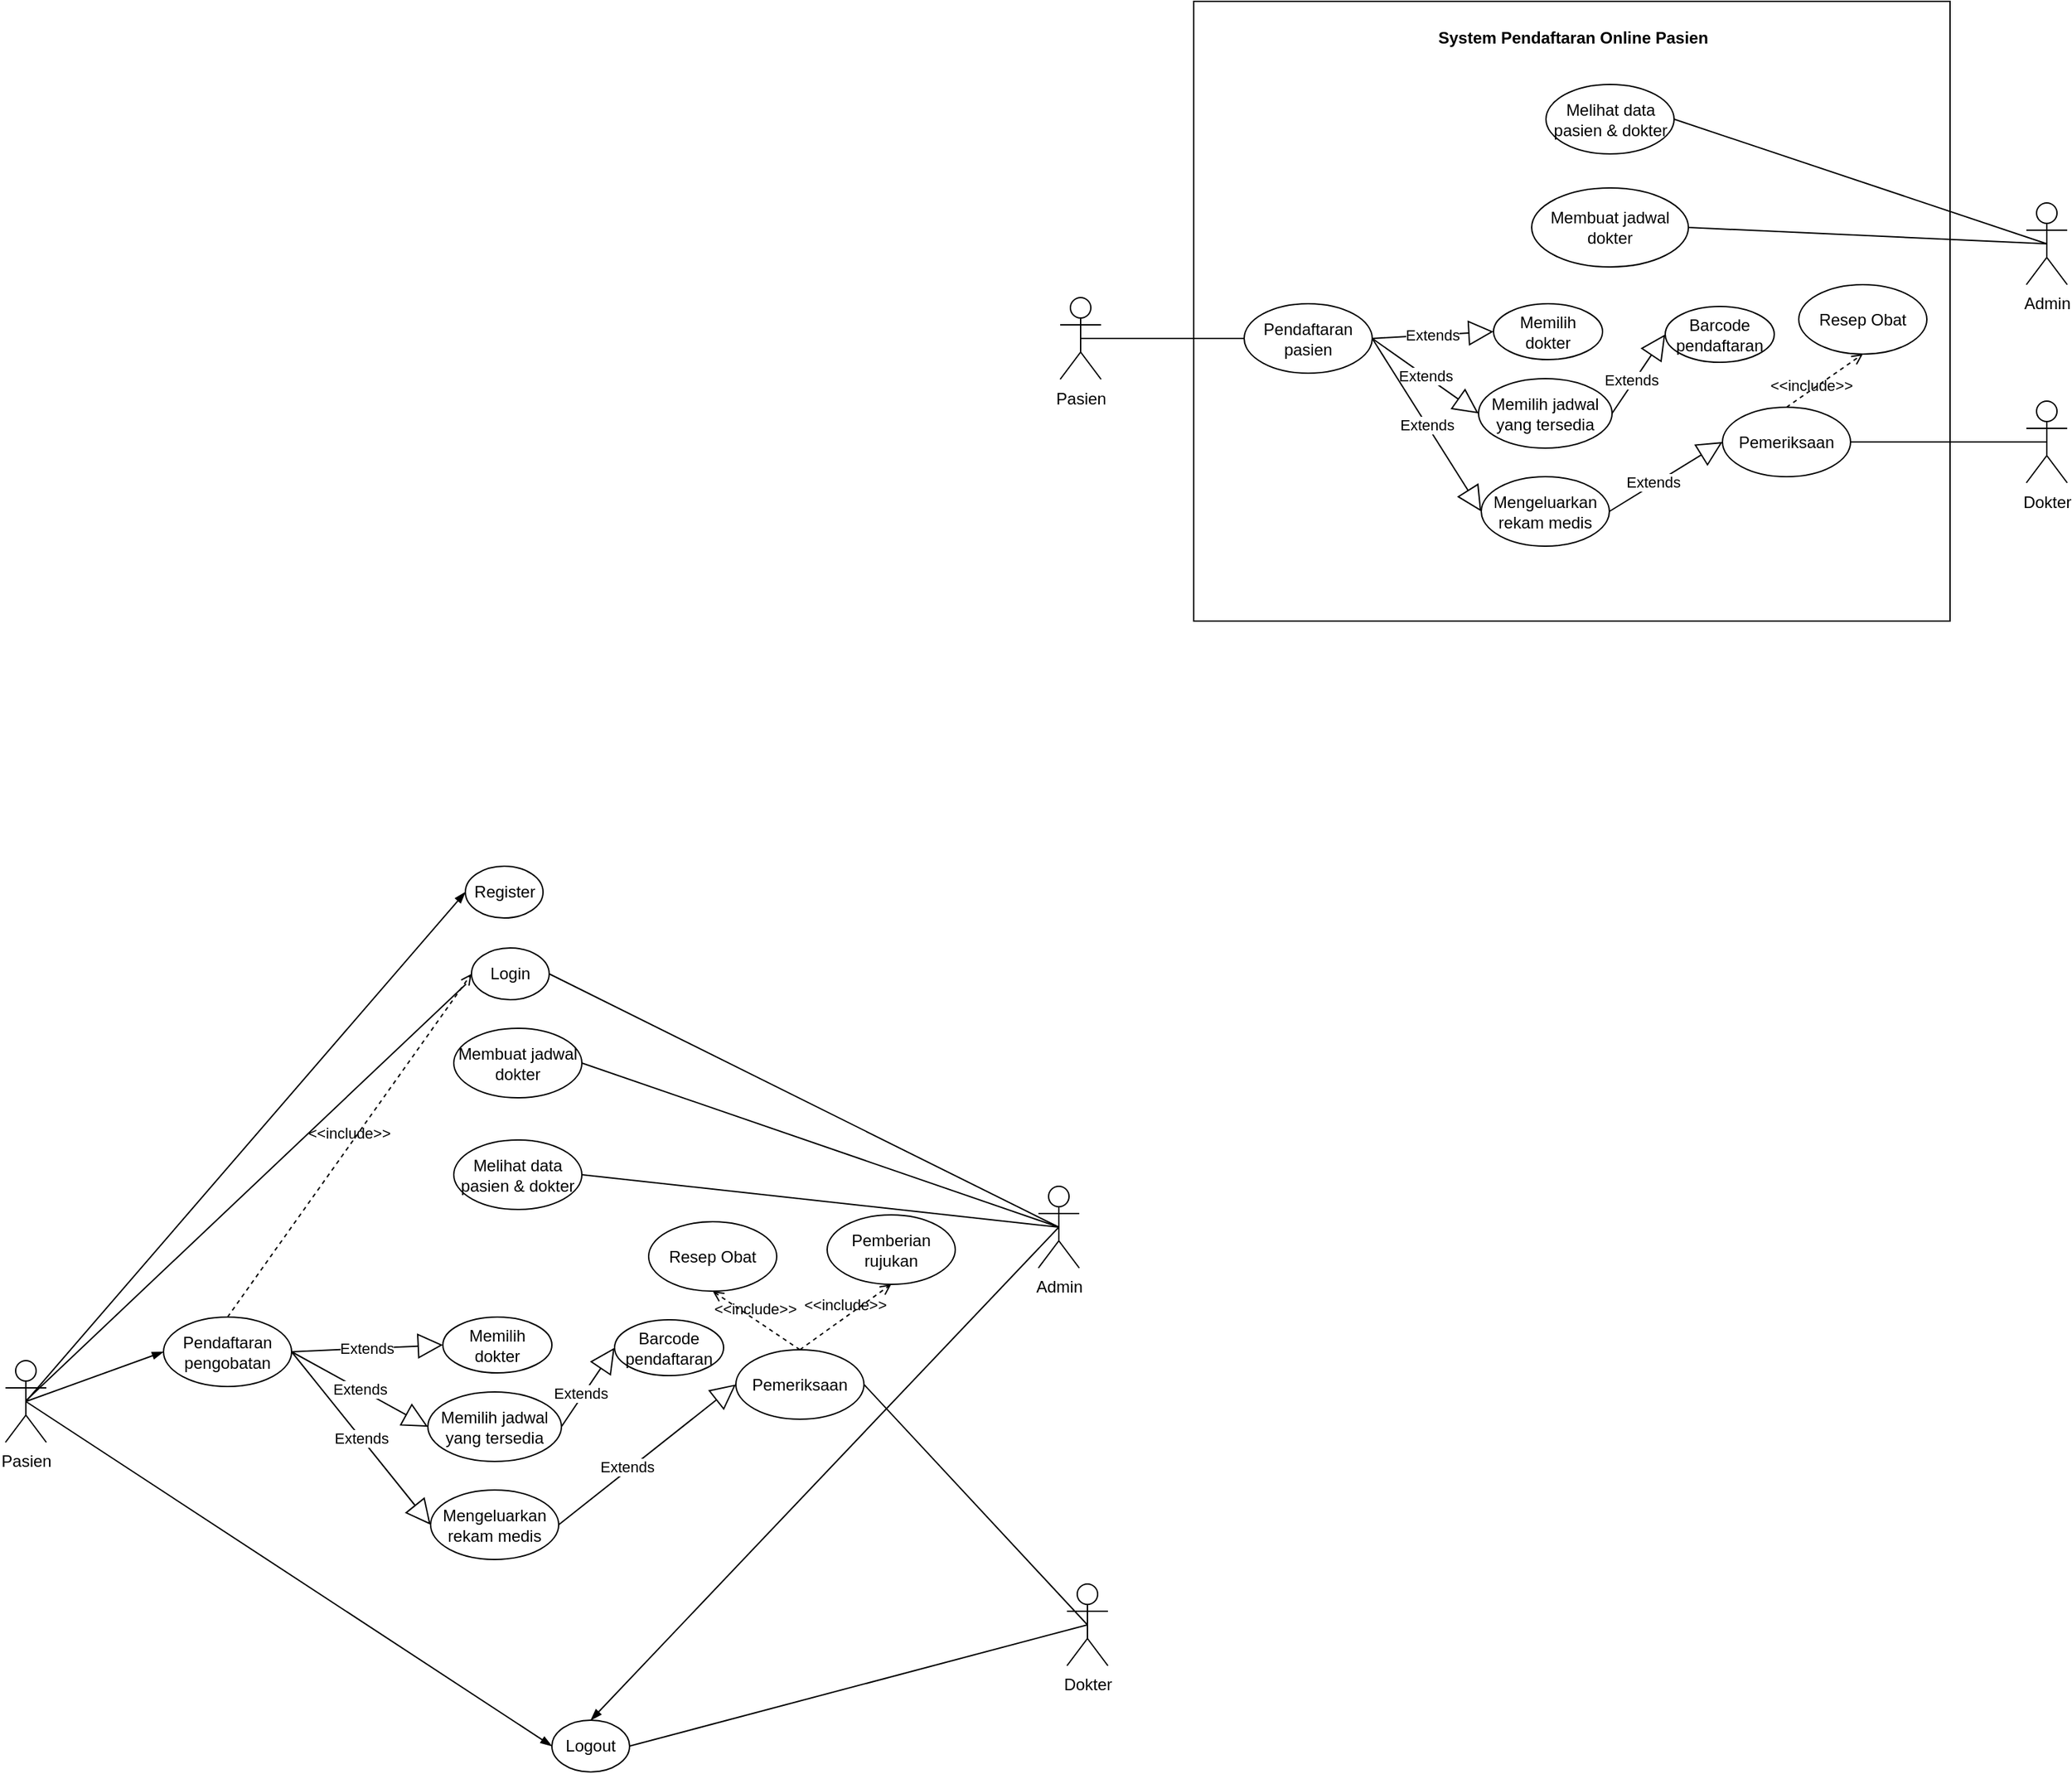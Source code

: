<mxfile version="15.2.7" type="device" pages="5"><diagram id="BCFXHzuo585wTAqS-dzF" name="Use Case"><mxGraphModel dx="1636" dy="1499" grid="0" gridSize="10" guides="1" tooltips="1" connect="1" arrows="1" fold="1" page="0" pageScale="1" pageWidth="1169" pageHeight="827" math="0" shadow="0"><root><mxCell id="0"/><mxCell id="1" parent="0"/><mxCell id="ntBbnM1Cxu_jHl-23N9D-56" value="" style="rounded=0;whiteSpace=wrap;html=1;" parent="1" vertex="1"><mxGeometry x="697" y="-649" width="555" height="455" as="geometry"/></mxCell><mxCell id="ntBbnM1Cxu_jHl-23N9D-2" value="Pendaftaran pengobatan" style="ellipse;whiteSpace=wrap;html=1;" parent="1" vertex="1"><mxGeometry x="-59" y="317" width="94" height="51" as="geometry"/></mxCell><mxCell id="ntBbnM1Cxu_jHl-23N9D-15" style="rounded=0;orthogonalLoop=1;jettySize=auto;html=1;exitX=0.5;exitY=0.5;exitDx=0;exitDy=0;exitPerimeter=0;entryX=0;entryY=0.5;entryDx=0;entryDy=0;endArrow=blockThin;endFill=1;" parent="1" source="ntBbnM1Cxu_jHl-23N9D-3" target="ntBbnM1Cxu_jHl-23N9D-10" edge="1"><mxGeometry relative="1" as="geometry"/></mxCell><mxCell id="ntBbnM1Cxu_jHl-23N9D-16" style="edgeStyle=none;rounded=0;orthogonalLoop=1;jettySize=auto;html=1;exitX=0.5;exitY=0.5;exitDx=0;exitDy=0;exitPerimeter=0;entryX=0;entryY=0.5;entryDx=0;entryDy=0;endArrow=blockThin;endFill=1;" parent="1" source="ntBbnM1Cxu_jHl-23N9D-3" target="ntBbnM1Cxu_jHl-23N9D-2" edge="1"><mxGeometry relative="1" as="geometry"/></mxCell><mxCell id="ntBbnM1Cxu_jHl-23N9D-23" style="edgeStyle=none;rounded=0;orthogonalLoop=1;jettySize=auto;html=1;exitX=0.5;exitY=0.5;exitDx=0;exitDy=0;exitPerimeter=0;entryX=0;entryY=0.5;entryDx=0;entryDy=0;endArrow=blockThin;endFill=1;" parent="1" source="ntBbnM1Cxu_jHl-23N9D-3" target="ntBbnM1Cxu_jHl-23N9D-22" edge="1"><mxGeometry relative="1" as="geometry"/></mxCell><mxCell id="ntBbnM1Cxu_jHl-23N9D-3" value="Pasien" style="shape=umlActor;verticalLabelPosition=bottom;verticalAlign=top;html=1;outlineConnect=0;" parent="1" vertex="1"><mxGeometry x="-175" y="349" width="30" height="60" as="geometry"/></mxCell><mxCell id="ntBbnM1Cxu_jHl-23N9D-32" style="edgeStyle=none;rounded=0;orthogonalLoop=1;jettySize=auto;html=1;exitX=0.5;exitY=0.5;exitDx=0;exitDy=0;exitPerimeter=0;entryX=1;entryY=0.5;entryDx=0;entryDy=0;endArrow=none;endFill=0;" parent="1" source="ntBbnM1Cxu_jHl-23N9D-4" target="ntBbnM1Cxu_jHl-23N9D-24" edge="1"><mxGeometry relative="1" as="geometry"/></mxCell><mxCell id="ntBbnM1Cxu_jHl-23N9D-33" style="edgeStyle=none;rounded=0;orthogonalLoop=1;jettySize=auto;html=1;exitX=0.5;exitY=0.5;exitDx=0;exitDy=0;exitPerimeter=0;entryX=1;entryY=0.5;entryDx=0;entryDy=0;endArrow=none;endFill=0;" parent="1" source="ntBbnM1Cxu_jHl-23N9D-4" target="ntBbnM1Cxu_jHl-23N9D-22" edge="1"><mxGeometry relative="1" as="geometry"/></mxCell><mxCell id="ntBbnM1Cxu_jHl-23N9D-4" value="Dokter" style="shape=umlActor;verticalLabelPosition=bottom;verticalAlign=top;html=1;outlineConnect=0;" parent="1" vertex="1"><mxGeometry x="604" y="513" width="30" height="60" as="geometry"/></mxCell><mxCell id="ntBbnM1Cxu_jHl-23N9D-34" style="edgeStyle=none;rounded=0;orthogonalLoop=1;jettySize=auto;html=1;exitX=0.5;exitY=0.5;exitDx=0;exitDy=0;exitPerimeter=0;entryX=0.5;entryY=0;entryDx=0;entryDy=0;endArrow=blockThin;endFill=1;" parent="1" source="ntBbnM1Cxu_jHl-23N9D-5" target="ntBbnM1Cxu_jHl-23N9D-22" edge="1"><mxGeometry relative="1" as="geometry"/></mxCell><mxCell id="ntBbnM1Cxu_jHl-23N9D-53" style="edgeStyle=none;rounded=0;orthogonalLoop=1;jettySize=auto;html=1;exitX=0.5;exitY=0.5;exitDx=0;exitDy=0;exitPerimeter=0;entryX=1;entryY=0.5;entryDx=0;entryDy=0;endArrow=none;endFill=0;" parent="1" source="ntBbnM1Cxu_jHl-23N9D-5" target="ntBbnM1Cxu_jHl-23N9D-26" edge="1"><mxGeometry relative="1" as="geometry"/></mxCell><mxCell id="ntBbnM1Cxu_jHl-23N9D-5" value="Admin" style="shape=umlActor;verticalLabelPosition=bottom;verticalAlign=top;html=1;outlineConnect=0;" parent="1" vertex="1"><mxGeometry x="583" y="221" width="30" height="60" as="geometry"/></mxCell><mxCell id="ntBbnM1Cxu_jHl-23N9D-10" value="Register" style="ellipse;whiteSpace=wrap;html=1;" parent="1" vertex="1"><mxGeometry x="162.5" y="-14" width="57" height="38" as="geometry"/></mxCell><mxCell id="ntBbnM1Cxu_jHl-23N9D-11" value="Mengeluarkan rekam medis" style="ellipse;whiteSpace=wrap;html=1;" parent="1" vertex="1"><mxGeometry x="137" y="444" width="94" height="51" as="geometry"/></mxCell><mxCell id="ntBbnM1Cxu_jHl-23N9D-12" value="Memilih jadwal yang tersedia" style="ellipse;whiteSpace=wrap;html=1;" parent="1" vertex="1"><mxGeometry x="135" y="372" width="98" height="51" as="geometry"/></mxCell><mxCell id="ntBbnM1Cxu_jHl-23N9D-13" value="Memilih dokter" style="ellipse;whiteSpace=wrap;html=1;" parent="1" vertex="1"><mxGeometry x="146" y="317" width="80" height="41" as="geometry"/></mxCell><mxCell id="ntBbnM1Cxu_jHl-23N9D-47" style="edgeStyle=none;rounded=0;orthogonalLoop=1;jettySize=auto;html=1;exitX=1;exitY=0.5;exitDx=0;exitDy=0;entryX=0.5;entryY=0.5;entryDx=0;entryDy=0;entryPerimeter=0;endArrow=none;endFill=0;" parent="1" source="ntBbnM1Cxu_jHl-23N9D-14" target="ntBbnM1Cxu_jHl-23N9D-5" edge="1"><mxGeometry relative="1" as="geometry"/></mxCell><mxCell id="ntBbnM1Cxu_jHl-23N9D-14" value="Login" style="ellipse;whiteSpace=wrap;html=1;" parent="1" vertex="1"><mxGeometry x="167" y="46" width="57" height="38" as="geometry"/></mxCell><mxCell id="ntBbnM1Cxu_jHl-23N9D-22" value="Logout" style="ellipse;whiteSpace=wrap;html=1;" parent="1" vertex="1"><mxGeometry x="226" y="613" width="57" height="38" as="geometry"/></mxCell><mxCell id="ntBbnM1Cxu_jHl-23N9D-24" value="Pemeriksaan" style="ellipse;whiteSpace=wrap;html=1;" parent="1" vertex="1"><mxGeometry x="361" y="341" width="94" height="51" as="geometry"/></mxCell><mxCell id="ntBbnM1Cxu_jHl-23N9D-26" value="Membuat jadwal dokter" style="ellipse;whiteSpace=wrap;html=1;" parent="1" vertex="1"><mxGeometry x="154" y="105" width="94" height="51" as="geometry"/></mxCell><mxCell id="ntBbnM1Cxu_jHl-23N9D-27" value="Pemberian rujukan" style="ellipse;whiteSpace=wrap;html=1;" parent="1" vertex="1"><mxGeometry x="428" y="242" width="94" height="51" as="geometry"/></mxCell><mxCell id="ntBbnM1Cxu_jHl-23N9D-28" value="Resep Obat" style="ellipse;whiteSpace=wrap;html=1;" parent="1" vertex="1"><mxGeometry x="297" y="247" width="94" height="51" as="geometry"/></mxCell><mxCell id="ntBbnM1Cxu_jHl-23N9D-35" value="Extends" style="endArrow=block;endSize=16;endFill=0;html=1;exitX=1;exitY=0.5;exitDx=0;exitDy=0;entryX=0;entryY=0.5;entryDx=0;entryDy=0;" parent="1" source="ntBbnM1Cxu_jHl-23N9D-2" target="ntBbnM1Cxu_jHl-23N9D-13" edge="1"><mxGeometry width="160" relative="1" as="geometry"><mxPoint x="96" y="452" as="sourcePoint"/><mxPoint x="256" y="452" as="targetPoint"/></mxGeometry></mxCell><mxCell id="ntBbnM1Cxu_jHl-23N9D-36" value="Extends" style="endArrow=block;endSize=16;endFill=0;html=1;exitX=1;exitY=0.5;exitDx=0;exitDy=0;entryX=0;entryY=0.5;entryDx=0;entryDy=0;" parent="1" source="ntBbnM1Cxu_jHl-23N9D-2" target="ntBbnM1Cxu_jHl-23N9D-12" edge="1"><mxGeometry width="160" relative="1" as="geometry"><mxPoint x="106" y="462" as="sourcePoint"/><mxPoint x="266" y="462" as="targetPoint"/></mxGeometry></mxCell><mxCell id="ntBbnM1Cxu_jHl-23N9D-37" value="Extends" style="endArrow=block;endSize=16;endFill=0;html=1;exitX=1;exitY=0.5;exitDx=0;exitDy=0;entryX=0;entryY=0.5;entryDx=0;entryDy=0;" parent="1" source="ntBbnM1Cxu_jHl-23N9D-2" target="ntBbnM1Cxu_jHl-23N9D-11" edge="1"><mxGeometry width="160" relative="1" as="geometry"><mxPoint x="98" y="328" as="sourcePoint"/><mxPoint x="258" y="328" as="targetPoint"/></mxGeometry></mxCell><mxCell id="ntBbnM1Cxu_jHl-23N9D-39" value="Extends" style="endArrow=block;endSize=16;endFill=0;html=1;exitX=1;exitY=0.5;exitDx=0;exitDy=0;entryX=0;entryY=0.5;entryDx=0;entryDy=0;" parent="1" source="ntBbnM1Cxu_jHl-23N9D-11" target="ntBbnM1Cxu_jHl-23N9D-24" edge="1"><mxGeometry x="-0.205" y="2" width="160" relative="1" as="geometry"><mxPoint x="144.0" y="465" as="sourcePoint"/><mxPoint x="220.0" y="520.5" as="targetPoint"/><mxPoint as="offset"/></mxGeometry></mxCell><mxCell id="ntBbnM1Cxu_jHl-23N9D-40" value="&amp;lt;&amp;lt;include&amp;gt;&amp;gt;" style="html=1;verticalAlign=bottom;labelBackgroundColor=none;endArrow=open;endFill=0;dashed=1;entryX=0;entryY=0.5;entryDx=0;entryDy=0;exitX=0.5;exitY=0;exitDx=0;exitDy=0;" parent="1" source="ntBbnM1Cxu_jHl-23N9D-2" target="ntBbnM1Cxu_jHl-23N9D-14" edge="1"><mxGeometry width="160" relative="1" as="geometry"><mxPoint x="25" y="274" as="sourcePoint"/><mxPoint x="21" y="612" as="targetPoint"/></mxGeometry></mxCell><mxCell id="ntBbnM1Cxu_jHl-23N9D-43" value="&amp;lt;&amp;lt;include&amp;gt;&amp;gt;" style="html=1;verticalAlign=bottom;labelBackgroundColor=none;endArrow=open;endFill=0;dashed=1;entryX=0.5;entryY=1;entryDx=0;entryDy=0;exitX=0.5;exitY=0;exitDx=0;exitDy=0;" parent="1" source="ntBbnM1Cxu_jHl-23N9D-24" target="ntBbnM1Cxu_jHl-23N9D-28" edge="1"><mxGeometry x="0.014" y="1" width="160" relative="1" as="geometry"><mxPoint x="-109" y="642" as="sourcePoint"/><mxPoint x="51" y="642" as="targetPoint"/><mxPoint as="offset"/></mxGeometry></mxCell><mxCell id="ntBbnM1Cxu_jHl-23N9D-44" value="&amp;lt;&amp;lt;include&amp;gt;&amp;gt;" style="html=1;verticalAlign=bottom;labelBackgroundColor=none;endArrow=open;endFill=0;dashed=1;entryX=0.5;entryY=1;entryDx=0;entryDy=0;exitX=0.5;exitY=0;exitDx=0;exitDy=0;" parent="1" source="ntBbnM1Cxu_jHl-23N9D-24" target="ntBbnM1Cxu_jHl-23N9D-27" edge="1"><mxGeometry width="160" relative="1" as="geometry"><mxPoint x="-99" y="652" as="sourcePoint"/><mxPoint x="61" y="652" as="targetPoint"/></mxGeometry></mxCell><mxCell id="ntBbnM1Cxu_jHl-23N9D-54" style="edgeStyle=none;rounded=0;orthogonalLoop=1;jettySize=auto;html=1;exitX=1;exitY=0.5;exitDx=0;exitDy=0;entryX=0.5;entryY=0.5;entryDx=0;entryDy=0;entryPerimeter=0;endArrow=none;endFill=0;" parent="1" source="ntBbnM1Cxu_jHl-23N9D-46" target="ntBbnM1Cxu_jHl-23N9D-5" edge="1"><mxGeometry relative="1" as="geometry"/></mxCell><mxCell id="ntBbnM1Cxu_jHl-23N9D-46" value="Melihat data pasien &amp;amp; dokter" style="ellipse;whiteSpace=wrap;html=1;" parent="1" vertex="1"><mxGeometry x="154" y="187" width="94" height="51" as="geometry"/></mxCell><mxCell id="ntBbnM1Cxu_jHl-23N9D-48" style="edgeStyle=none;rounded=0;orthogonalLoop=1;jettySize=auto;html=1;exitX=0.5;exitY=0.5;exitDx=0;exitDy=0;exitPerimeter=0;entryX=0;entryY=0.5;entryDx=0;entryDy=0;endArrow=none;endFill=0;" parent="1" edge="1"><mxGeometry relative="1" as="geometry"><mxPoint x="-159.5" y="378" as="sourcePoint"/><mxPoint x="163" y="72.5" as="targetPoint"/></mxGeometry></mxCell><mxCell id="ntBbnM1Cxu_jHl-23N9D-57" value="Barcode pendaftaran" style="ellipse;whiteSpace=wrap;html=1;" parent="1" vertex="1"><mxGeometry x="272" y="319" width="80" height="41" as="geometry"/></mxCell><mxCell id="ntBbnM1Cxu_jHl-23N9D-59" value="Extends" style="endArrow=block;endSize=16;endFill=0;html=1;exitX=1;exitY=0.5;exitDx=0;exitDy=0;entryX=0;entryY=0.5;entryDx=0;entryDy=0;" parent="1" source="ntBbnM1Cxu_jHl-23N9D-12" target="ntBbnM1Cxu_jHl-23N9D-57" edge="1"><mxGeometry x="-0.205" y="2" width="160" relative="1" as="geometry"><mxPoint x="241" y="479.5" as="sourcePoint"/><mxPoint x="371" y="376.5" as="targetPoint"/><mxPoint as="offset"/></mxGeometry></mxCell><mxCell id="MVVwnLh9IuzOODHMyIN5-35" value="Pendaftaran pasien" style="ellipse;whiteSpace=wrap;html=1;" vertex="1" parent="1"><mxGeometry x="734" y="-427" width="94" height="51" as="geometry"/></mxCell><mxCell id="MVVwnLh9IuzOODHMyIN5-37" style="edgeStyle=none;rounded=0;orthogonalLoop=1;jettySize=auto;html=1;exitX=0.5;exitY=0.5;exitDx=0;exitDy=0;exitPerimeter=0;entryX=0;entryY=0.5;entryDx=0;entryDy=0;endArrow=none;endFill=0;" edge="1" parent="1" source="MVVwnLh9IuzOODHMyIN5-39" target="MVVwnLh9IuzOODHMyIN5-35"><mxGeometry relative="1" as="geometry"/></mxCell><mxCell id="MVVwnLh9IuzOODHMyIN5-39" value="Pasien" style="shape=umlActor;verticalLabelPosition=bottom;verticalAlign=top;html=1;outlineConnect=0;" vertex="1" parent="1"><mxGeometry x="599" y="-431.5" width="30" height="60" as="geometry"/></mxCell><mxCell id="MVVwnLh9IuzOODHMyIN5-40" style="edgeStyle=none;rounded=0;orthogonalLoop=1;jettySize=auto;html=1;exitX=0.5;exitY=0.5;exitDx=0;exitDy=0;exitPerimeter=0;entryX=1;entryY=0.5;entryDx=0;entryDy=0;endArrow=none;endFill=0;" edge="1" parent="1" source="MVVwnLh9IuzOODHMyIN5-42" target="MVVwnLh9IuzOODHMyIN5-53"><mxGeometry relative="1" as="geometry"/></mxCell><mxCell id="MVVwnLh9IuzOODHMyIN5-42" value="Dokter" style="shape=umlActor;verticalLabelPosition=bottom;verticalAlign=top;html=1;outlineConnect=0;" vertex="1" parent="1"><mxGeometry x="1308" y="-355.5" width="30" height="60" as="geometry"/></mxCell><mxCell id="MVVwnLh9IuzOODHMyIN5-44" style="edgeStyle=none;rounded=0;orthogonalLoop=1;jettySize=auto;html=1;exitX=0.5;exitY=0.5;exitDx=0;exitDy=0;exitPerimeter=0;entryX=1;entryY=0.5;entryDx=0;entryDy=0;endArrow=none;endFill=0;" edge="1" parent="1" source="MVVwnLh9IuzOODHMyIN5-45" target="MVVwnLh9IuzOODHMyIN5-54"><mxGeometry relative="1" as="geometry"/></mxCell><mxCell id="MVVwnLh9IuzOODHMyIN5-45" value="Admin" style="shape=umlActor;verticalLabelPosition=bottom;verticalAlign=top;html=1;outlineConnect=0;" vertex="1" parent="1"><mxGeometry x="1308" y="-501" width="30" height="60" as="geometry"/></mxCell><mxCell id="MVVwnLh9IuzOODHMyIN5-47" value="Mengeluarkan rekam medis" style="ellipse;whiteSpace=wrap;html=1;" vertex="1" parent="1"><mxGeometry x="908" y="-300" width="94" height="51" as="geometry"/></mxCell><mxCell id="MVVwnLh9IuzOODHMyIN5-48" value="Memilih jadwal yang tersedia" style="ellipse;whiteSpace=wrap;html=1;" vertex="1" parent="1"><mxGeometry x="906" y="-372" width="98" height="51" as="geometry"/></mxCell><mxCell id="MVVwnLh9IuzOODHMyIN5-49" value="Memilih dokter" style="ellipse;whiteSpace=wrap;html=1;" vertex="1" parent="1"><mxGeometry x="917" y="-427" width="80" height="41" as="geometry"/></mxCell><mxCell id="MVVwnLh9IuzOODHMyIN5-53" value="Pemeriksaan" style="ellipse;whiteSpace=wrap;html=1;" vertex="1" parent="1"><mxGeometry x="1085" y="-351" width="94" height="51" as="geometry"/></mxCell><mxCell id="MVVwnLh9IuzOODHMyIN5-54" value="Membuat jadwal dokter" style="ellipse;whiteSpace=wrap;html=1;" vertex="1" parent="1"><mxGeometry x="945" y="-512" width="115" height="58" as="geometry"/></mxCell><mxCell id="MVVwnLh9IuzOODHMyIN5-56" value="Resep Obat" style="ellipse;whiteSpace=wrap;html=1;" vertex="1" parent="1"><mxGeometry x="1141" y="-441" width="94" height="51" as="geometry"/></mxCell><mxCell id="MVVwnLh9IuzOODHMyIN5-57" value="Extends" style="endArrow=block;endSize=16;endFill=0;html=1;exitX=1;exitY=0.5;exitDx=0;exitDy=0;entryX=0;entryY=0.5;entryDx=0;entryDy=0;" edge="1" parent="1" source="MVVwnLh9IuzOODHMyIN5-35" target="MVVwnLh9IuzOODHMyIN5-49"><mxGeometry width="160" relative="1" as="geometry"><mxPoint x="867" y="-292" as="sourcePoint"/><mxPoint x="1027" y="-292" as="targetPoint"/></mxGeometry></mxCell><mxCell id="MVVwnLh9IuzOODHMyIN5-58" value="Extends" style="endArrow=block;endSize=16;endFill=0;html=1;exitX=1;exitY=0.5;exitDx=0;exitDy=0;entryX=0;entryY=0.5;entryDx=0;entryDy=0;" edge="1" parent="1" source="MVVwnLh9IuzOODHMyIN5-35" target="MVVwnLh9IuzOODHMyIN5-48"><mxGeometry width="160" relative="1" as="geometry"><mxPoint x="877" y="-282" as="sourcePoint"/><mxPoint x="1037" y="-282" as="targetPoint"/></mxGeometry></mxCell><mxCell id="MVVwnLh9IuzOODHMyIN5-59" value="Extends" style="endArrow=block;endSize=16;endFill=0;html=1;exitX=1;exitY=0.5;exitDx=0;exitDy=0;entryX=0;entryY=0.5;entryDx=0;entryDy=0;" edge="1" parent="1" source="MVVwnLh9IuzOODHMyIN5-35" target="MVVwnLh9IuzOODHMyIN5-47"><mxGeometry width="160" relative="1" as="geometry"><mxPoint x="869" y="-416" as="sourcePoint"/><mxPoint x="1029" y="-416" as="targetPoint"/></mxGeometry></mxCell><mxCell id="MVVwnLh9IuzOODHMyIN5-60" value="Extends" style="endArrow=block;endSize=16;endFill=0;html=1;exitX=1;exitY=0.5;exitDx=0;exitDy=0;entryX=0;entryY=0.5;entryDx=0;entryDy=0;" edge="1" parent="1" source="MVVwnLh9IuzOODHMyIN5-47" target="MVVwnLh9IuzOODHMyIN5-53"><mxGeometry x="-0.205" y="2" width="160" relative="1" as="geometry"><mxPoint x="915.0" y="-279" as="sourcePoint"/><mxPoint x="991.0" y="-223.5" as="targetPoint"/><mxPoint as="offset"/></mxGeometry></mxCell><mxCell id="MVVwnLh9IuzOODHMyIN5-62" value="&amp;lt;&amp;lt;include&amp;gt;&amp;gt;" style="html=1;verticalAlign=bottom;labelBackgroundColor=none;endArrow=open;endFill=0;dashed=1;entryX=0.5;entryY=1;entryDx=0;entryDy=0;exitX=0.5;exitY=0;exitDx=0;exitDy=0;" edge="1" parent="1" source="MVVwnLh9IuzOODHMyIN5-53" target="MVVwnLh9IuzOODHMyIN5-56"><mxGeometry x="-0.439" y="-5" width="160" relative="1" as="geometry"><mxPoint x="662" y="-102" as="sourcePoint"/><mxPoint x="822" y="-102" as="targetPoint"/><mxPoint as="offset"/></mxGeometry></mxCell><mxCell id="MVVwnLh9IuzOODHMyIN5-64" style="edgeStyle=none;rounded=0;orthogonalLoop=1;jettySize=auto;html=1;exitX=1;exitY=0.5;exitDx=0;exitDy=0;entryX=0.5;entryY=0.5;entryDx=0;entryDy=0;entryPerimeter=0;endArrow=none;endFill=0;" edge="1" parent="1" source="MVVwnLh9IuzOODHMyIN5-65" target="MVVwnLh9IuzOODHMyIN5-45"><mxGeometry relative="1" as="geometry"/></mxCell><mxCell id="MVVwnLh9IuzOODHMyIN5-65" value="Melihat data pasien &amp;amp; dokter" style="ellipse;whiteSpace=wrap;html=1;" vertex="1" parent="1"><mxGeometry x="955.5" y="-588" width="94" height="51" as="geometry"/></mxCell><mxCell id="MVVwnLh9IuzOODHMyIN5-67" value="Barcode pendaftaran" style="ellipse;whiteSpace=wrap;html=1;" vertex="1" parent="1"><mxGeometry x="1043" y="-425" width="80" height="41" as="geometry"/></mxCell><mxCell id="MVVwnLh9IuzOODHMyIN5-68" value="Extends" style="endArrow=block;endSize=16;endFill=0;html=1;exitX=1;exitY=0.5;exitDx=0;exitDy=0;entryX=0;entryY=0.5;entryDx=0;entryDy=0;" edge="1" parent="1" source="MVVwnLh9IuzOODHMyIN5-48" target="MVVwnLh9IuzOODHMyIN5-67"><mxGeometry x="-0.205" y="2" width="160" relative="1" as="geometry"><mxPoint x="1012" y="-264.5" as="sourcePoint"/><mxPoint x="1142" y="-367.5" as="targetPoint"/><mxPoint as="offset"/></mxGeometry></mxCell><mxCell id="MVVwnLh9IuzOODHMyIN5-69" value="System Pendaftaran Online Pasien" style="text;html=1;align=center;verticalAlign=middle;resizable=0;points=[];autosize=1;strokeColor=none;fillColor=none;fontStyle=1" vertex="1" parent="1"><mxGeometry x="870.5" y="-631" width="208" height="18" as="geometry"/></mxCell></root></mxGraphModel></diagram><diagram id="tSGyireJYZ6LA_TZyLRV" name="Flowchart"><mxGraphModel dx="2530" dy="1378" grid="0" gridSize="10" guides="1" tooltips="1" connect="1" arrows="1" fold="1" page="0" pageScale="1" pageWidth="1169" pageHeight="827" math="0" shadow="0"><root><mxCell id="HSeu0ExWCO7Ob2uCUmPK-0"/><mxCell id="HSeu0ExWCO7Ob2uCUmPK-1" parent="HSeu0ExWCO7Ob2uCUmPK-0"/><mxCell id="HSeu0ExWCO7Ob2uCUmPK-24" value="" style="rounded=0;orthogonalLoop=1;jettySize=auto;html=1;endArrow=blockThin;endFill=1;exitX=0.5;exitY=1;exitDx=0;exitDy=0;entryX=0.5;entryY=0;entryDx=0;entryDy=0;" parent="HSeu0ExWCO7Ob2uCUmPK-1" source="HSeu0ExWCO7Ob2uCUmPK-34" target="HSeu0ExWCO7Ob2uCUmPK-3" edge="1"><mxGeometry relative="1" as="geometry"><mxPoint x="-51.857" y="109.0" as="sourcePoint"/><mxPoint x="-46" y="150" as="targetPoint"/></mxGeometry></mxCell><mxCell id="HSeu0ExWCO7Ob2uCUmPK-13" value="" style="edgeStyle=none;rounded=0;orthogonalLoop=1;jettySize=auto;html=1;endArrow=blockThin;endFill=1;" parent="HSeu0ExWCO7Ob2uCUmPK-1" source="HSeu0ExWCO7Ob2uCUmPK-3" target="HSeu0ExWCO7Ob2uCUmPK-4" edge="1"><mxGeometry relative="1" as="geometry"/></mxCell><mxCell id="HSeu0ExWCO7Ob2uCUmPK-3" value="Buka web KlinikGo" style="rounded=1;whiteSpace=wrap;html=1;" parent="HSeu0ExWCO7Ob2uCUmPK-1" vertex="1"><mxGeometry x="-114" y="159" width="120" height="39" as="geometry"/></mxCell><mxCell id="HSeu0ExWCO7Ob2uCUmPK-14" value="" style="edgeStyle=none;rounded=0;orthogonalLoop=1;jettySize=auto;html=1;endArrow=blockThin;endFill=1;" parent="HSeu0ExWCO7Ob2uCUmPK-1" source="HSeu0ExWCO7Ob2uCUmPK-4" target="HSeu0ExWCO7Ob2uCUmPK-6" edge="1"><mxGeometry relative="1" as="geometry"/></mxCell><mxCell id="HSeu0ExWCO7Ob2uCUmPK-4" value="Klik Button Daftar" style="rounded=1;whiteSpace=wrap;html=1;" parent="HSeu0ExWCO7Ob2uCUmPK-1" vertex="1"><mxGeometry x="-114" y="240" width="120" height="39" as="geometry"/></mxCell><mxCell id="HSeu0ExWCO7Ob2uCUmPK-30" value="" style="rounded=0;orthogonalLoop=1;jettySize=auto;html=1;endArrow=blockThin;endFill=1;entryX=0.5;entryY=0;entryDx=0;entryDy=0;exitX=0.5;exitY=1;exitDx=0;exitDy=0;" parent="HSeu0ExWCO7Ob2uCUmPK-1" source="HSeu0ExWCO7Ob2uCUmPK-5" target="HSeu0ExWCO7Ob2uCUmPK-25" edge="1"><mxGeometry relative="1" as="geometry"><mxPoint x="-56" y="567" as="sourcePoint"/></mxGeometry></mxCell><mxCell id="HSeu0ExWCO7Ob2uCUmPK-5" value="Memilih waktu kontrol dan dokter" style="rounded=1;whiteSpace=wrap;html=1;" parent="HSeu0ExWCO7Ob2uCUmPK-1" vertex="1"><mxGeometry x="-110.5" y="545" width="120" height="39" as="geometry"/></mxCell><mxCell id="HSeu0ExWCO7Ob2uCUmPK-18" value="Ya" style="edgeStyle=none;rounded=0;orthogonalLoop=1;jettySize=auto;html=1;endArrow=blockThin;endFill=1;entryX=0.5;entryY=0;entryDx=0;entryDy=0;exitX=0.5;exitY=1;exitDx=0;exitDy=0;" parent="HSeu0ExWCO7Ob2uCUmPK-1" source="HSeu0ExWCO7Ob2uCUmPK-6" target="HSeu0ExWCO7Ob2uCUmPK-38" edge="1"><mxGeometry relative="1" as="geometry"><mxPoint x="-52.5" y="427" as="targetPoint"/><mxPoint x="-34" y="402" as="sourcePoint"/></mxGeometry></mxCell><mxCell id="HSeu0ExWCO7Ob2uCUmPK-19" value="Tidak" style="edgeStyle=none;rounded=0;orthogonalLoop=1;jettySize=auto;html=1;endArrow=blockThin;endFill=1;entryX=0;entryY=0.5;entryDx=0;entryDy=0;exitX=1;exitY=0.5;exitDx=0;exitDy=0;" parent="HSeu0ExWCO7Ob2uCUmPK-1" source="HSeu0ExWCO7Ob2uCUmPK-6" target="HSeu0ExWCO7Ob2uCUmPK-37" edge="1"><mxGeometry relative="1" as="geometry"><mxPoint x="58" y="347" as="targetPoint"/></mxGeometry></mxCell><mxCell id="HSeu0ExWCO7Ob2uCUmPK-6" value="Pasien&lt;br&gt;lama?" style="rhombus;whiteSpace=wrap;html=1;" parent="HSeu0ExWCO7Ob2uCUmPK-1" vertex="1"><mxGeometry x="-92.5" y="314" width="80" height="80" as="geometry"/></mxCell><mxCell id="HSeu0ExWCO7Ob2uCUmPK-9" value="" style="rounded=1;whiteSpace=wrap;html=1;" parent="HSeu0ExWCO7Ob2uCUmPK-1" vertex="1"><mxGeometry x="-546" y="-55" width="120" height="39" as="geometry"/></mxCell><mxCell id="HSeu0ExWCO7Ob2uCUmPK-10" value="" style="rounded=1;whiteSpace=wrap;html=1;" parent="HSeu0ExWCO7Ob2uCUmPK-1" vertex="1"><mxGeometry x="-536" y="-45" width="120" height="39" as="geometry"/></mxCell><mxCell id="HSeu0ExWCO7Ob2uCUmPK-11" value="" style="rounded=1;whiteSpace=wrap;html=1;" parent="HSeu0ExWCO7Ob2uCUmPK-1" vertex="1"><mxGeometry x="-526" y="-35" width="120" height="39" as="geometry"/></mxCell><mxCell id="HSeu0ExWCO7Ob2uCUmPK-20" style="edgeStyle=elbowEdgeStyle;rounded=0;orthogonalLoop=1;jettySize=auto;html=1;entryX=1;entryY=0.5;entryDx=0;entryDy=0;endArrow=blockThin;endFill=1;exitX=0.5;exitY=1;exitDx=0;exitDy=0;" parent="HSeu0ExWCO7Ob2uCUmPK-1" source="HSeu0ExWCO7Ob2uCUmPK-37" target="HSeu0ExWCO7Ob2uCUmPK-5" edge="1"><mxGeometry relative="1" as="geometry"><mxPoint x="171" y="423" as="sourcePoint"/><Array as="points"><mxPoint x="115" y="483"/></Array></mxGeometry></mxCell><mxCell id="HSeu0ExWCO7Ob2uCUmPK-21" value="" style="edgeStyle=none;rounded=0;orthogonalLoop=1;jettySize=auto;html=1;endArrow=blockThin;endFill=1;entryX=0.5;entryY=0;entryDx=0;entryDy=0;exitX=0.5;exitY=1;exitDx=0;exitDy=0;" parent="HSeu0ExWCO7Ob2uCUmPK-1" source="HSeu0ExWCO7Ob2uCUmPK-38" target="HSeu0ExWCO7Ob2uCUmPK-5" edge="1"><mxGeometry relative="1" as="geometry"><mxPoint x="-52.5" y="466" as="sourcePoint"/><mxPoint x="-123" y="496" as="targetPoint"/></mxGeometry></mxCell><mxCell id="HSeu0ExWCO7Ob2uCUmPK-28" value="" style="rounded=0;orthogonalLoop=1;jettySize=auto;html=1;endArrow=blockThin;endFill=1;exitX=0.5;exitY=1;exitDx=0;exitDy=0;entryX=0.5;entryY=0;entryDx=0;entryDy=0;" parent="HSeu0ExWCO7Ob2uCUmPK-1" source="HSeu0ExWCO7Ob2uCUmPK-25" target="HSeu0ExWCO7Ob2uCUmPK-27" edge="1"><mxGeometry relative="1" as="geometry"><mxPoint x="-3" y="672" as="sourcePoint"/></mxGeometry></mxCell><mxCell id="HSeu0ExWCO7Ob2uCUmPK-25" value="Konfirmasi data" style="rounded=1;whiteSpace=wrap;html=1;" parent="HSeu0ExWCO7Ob2uCUmPK-1" vertex="1"><mxGeometry x="-110.5" y="625" width="120" height="39" as="geometry"/></mxCell><mxCell id="HSeu0ExWCO7Ob2uCUmPK-33" style="rounded=0;orthogonalLoop=1;jettySize=auto;html=1;exitX=0.5;exitY=1;exitDx=0;exitDy=0;entryX=0.5;entryY=0;entryDx=0;entryDy=0;endArrow=blockThin;endFill=1;" parent="HSeu0ExWCO7Ob2uCUmPK-1" source="HSeu0ExWCO7Ob2uCUmPK-26" target="HSeu0ExWCO7Ob2uCUmPK-40" edge="1"><mxGeometry relative="1" as="geometry"><mxPoint x="-52.5" y="983" as="targetPoint"/></mxGeometry></mxCell><mxCell id="HSeu0ExWCO7Ob2uCUmPK-26" value="Mengirimkan konfirmasi pendaftaran melalui email/whatsapp" style="rounded=1;whiteSpace=wrap;html=1;" parent="HSeu0ExWCO7Ob2uCUmPK-1" vertex="1"><mxGeometry x="-110.5" y="839" width="120" height="69" as="geometry"/></mxCell><mxCell id="HSeu0ExWCO7Ob2uCUmPK-29" value="Ya" style="edgeStyle=elbowEdgeStyle;rounded=0;orthogonalLoop=1;jettySize=auto;html=1;endArrow=blockThin;endFill=1;" parent="HSeu0ExWCO7Ob2uCUmPK-1" source="HSeu0ExWCO7Ob2uCUmPK-27" target="HSeu0ExWCO7Ob2uCUmPK-26" edge="1"><mxGeometry relative="1" as="geometry"/></mxCell><mxCell id="HSeu0ExWCO7Ob2uCUmPK-39" style="edgeStyle=elbowEdgeStyle;rounded=0;orthogonalLoop=1;jettySize=auto;html=1;exitX=0;exitY=0.5;exitDx=0;exitDy=0;entryX=0;entryY=0.75;entryDx=0;entryDy=0;endArrow=blockThin;endFill=1;" parent="HSeu0ExWCO7Ob2uCUmPK-1" source="HSeu0ExWCO7Ob2uCUmPK-27" target="HSeu0ExWCO7Ob2uCUmPK-4" edge="1"><mxGeometry relative="1" as="geometry"><Array as="points"><mxPoint x="-167" y="502"/></Array></mxGeometry></mxCell><mxCell id="HSeu0ExWCO7Ob2uCUmPK-27" value="Data&lt;br&gt;valid?" style="rhombus;whiteSpace=wrap;html=1;" parent="HSeu0ExWCO7Ob2uCUmPK-1" vertex="1"><mxGeometry x="-90.5" y="703" width="80" height="80" as="geometry"/></mxCell><mxCell id="HSeu0ExWCO7Ob2uCUmPK-34" value="Start" style="ellipse;whiteSpace=wrap;html=1;" parent="HSeu0ExWCO7Ob2uCUmPK-1" vertex="1"><mxGeometry x="-102.5" y="61" width="97" height="59" as="geometry"/></mxCell><mxCell id="HSeu0ExWCO7Ob2uCUmPK-37" value="&lt;span&gt;Data diri&lt;br&gt;lengkap dan No. WA&lt;/span&gt;" style="shape=parallelogram;perimeter=parallelogramPerimeter;whiteSpace=wrap;html=1;fixedSize=1;" parent="HSeu0ExWCO7Ob2uCUmPK-1" vertex="1"><mxGeometry x="40" y="330.5" width="150" height="47" as="geometry"/></mxCell><mxCell id="HSeu0ExWCO7Ob2uCUmPK-38" value="&lt;span&gt;No. RM &amp;amp;&lt;/span&gt;&lt;br&gt;&lt;span&gt;No. WA&lt;/span&gt;" style="shape=parallelogram;perimeter=parallelogramPerimeter;whiteSpace=wrap;html=1;fixedSize=1;" parent="HSeu0ExWCO7Ob2uCUmPK-1" vertex="1"><mxGeometry x="-124" y="445" width="147" height="47" as="geometry"/></mxCell><mxCell id="HSeu0ExWCO7Ob2uCUmPK-40" value="End" style="ellipse;whiteSpace=wrap;html=1;" parent="HSeu0ExWCO7Ob2uCUmPK-1" vertex="1"><mxGeometry x="-99" y="949" width="97" height="59" as="geometry"/></mxCell></root></mxGraphModel></diagram><diagram id="xdAorXaYNO_mtP_YodHJ" name="DFD"><mxGraphModel dx="1265" dy="489" grid="0" gridSize="10" guides="1" tooltips="1" connect="1" arrows="1" fold="1" page="0" pageScale="1" pageWidth="1169" pageHeight="827" math="0" shadow="0"><root><mxCell id="4vd8d_zmeK6MX6nPKOqY-0"/><mxCell id="4vd8d_zmeK6MX6nPKOqY-1" parent="4vd8d_zmeK6MX6nPKOqY-0"/><mxCell id="4vd8d_zmeK6MX6nPKOqY-14" style="edgeStyle=elbowEdgeStyle;rounded=1;orthogonalLoop=1;jettySize=auto;html=1;entryX=1;entryY=0.5;entryDx=0;entryDy=0;startArrow=blockThin;startFill=1;endArrow=none;endFill=0;align=left;" parent="4vd8d_zmeK6MX6nPKOqY-1" target="4vd8d_zmeK6MX6nPKOqY-10" edge="1"><mxGeometry relative="1" as="geometry"><mxPoint x="132" y="248" as="sourcePoint"/><Array as="points"><mxPoint x="194" y="326"/></Array></mxGeometry></mxCell><mxCell id="4vd8d_zmeK6MX6nPKOqY-15" value="Kelola data &lt;br&gt;obat pasien" style="edgeLabel;html=1;align=center;verticalAlign=middle;resizable=0;points=[];" parent="4vd8d_zmeK6MX6nPKOqY-14" vertex="1" connectable="0"><mxGeometry x="-0.297" relative="1" as="geometry"><mxPoint x="-1" y="36" as="offset"/></mxGeometry></mxCell><mxCell id="4vd8d_zmeK6MX6nPKOqY-16" value="Informasi data pasien&lt;br&gt;Informasi data antrian&lt;br&gt;Informasi dokter&lt;br&gt;Informasi data obat pasien" style="edgeStyle=elbowEdgeStyle;rounded=1;orthogonalLoop=1;jettySize=auto;elbow=vertical;html=1;exitX=1;exitY=0.25;exitDx=0;exitDy=0;entryX=0.5;entryY=1;entryDx=0;entryDy=0;startArrow=none;startFill=0;endArrow=blockThin;endFill=1;align=left;" parent="4vd8d_zmeK6MX6nPKOqY-1" source="4vd8d_zmeK6MX6nPKOqY-2" target="4vd8d_zmeK6MX6nPKOqY-4" edge="1"><mxGeometry x="-0.783" y="28" relative="1" as="geometry"><Array as="points"><mxPoint x="229" y="219"/></Array><mxPoint as="offset"/></mxGeometry></mxCell><mxCell id="4vd8d_zmeK6MX6nPKOqY-18" style="edgeStyle=elbowEdgeStyle;rounded=1;orthogonalLoop=1;jettySize=auto;elbow=vertical;html=1;exitX=0;exitY=0.25;exitDx=0;exitDy=0;entryX=0.5;entryY=1;entryDx=0;entryDy=0;startArrow=none;startFill=0;endArrow=blockThin;endFill=1;align=left;" parent="4vd8d_zmeK6MX6nPKOqY-1" source="4vd8d_zmeK6MX6nPKOqY-2" target="4vd8d_zmeK6MX6nPKOqY-5" edge="1"><mxGeometry relative="1" as="geometry"><Array as="points"><mxPoint x="-72" y="219"/></Array></mxGeometry></mxCell><mxCell id="4vd8d_zmeK6MX6nPKOqY-19" value="&lt;span&gt;Informasi data user&lt;br&gt;Informasi antrian&lt;/span&gt;&lt;br&gt;&lt;span&gt;Informasi dokter&lt;br&gt;Informasi jadwal periksa&lt;br&gt;&lt;/span&gt;" style="edgeLabel;html=1;align=left;verticalAlign=middle;resizable=0;points=[];" parent="4vd8d_zmeK6MX6nPKOqY-18" vertex="1" connectable="0"><mxGeometry x="-0.228" y="-3" relative="1" as="geometry"><mxPoint x="-33" y="-28" as="offset"/></mxGeometry></mxCell><mxCell id="4vd8d_zmeK6MX6nPKOqY-2" value="System&amp;nbsp;&lt;br&gt;Pendaftaran Online Pasien" style="rounded=1;whiteSpace=wrap;html=1;" parent="4vd8d_zmeK6MX6nPKOqY-1" vertex="1"><mxGeometry x="12" y="204" width="120" height="60" as="geometry"/></mxCell><mxCell id="4vd8d_zmeK6MX6nPKOqY-3" value="" style="endArrow=blockThin;html=1;exitX=1;exitY=0.5;exitDx=0;exitDy=0;entryX=0.25;entryY=0;entryDx=0;entryDy=0;endFill=1;edgeStyle=elbowEdgeStyle;elbow=vertical;align=left;" parent="4vd8d_zmeK6MX6nPKOqY-1" source="4vd8d_zmeK6MX6nPKOqY-5" target="4vd8d_zmeK6MX6nPKOqY-2" edge="1"><mxGeometry x="-0.849" y="-30" width="50" height="50" relative="1" as="geometry"><mxPoint x="-23" y="211" as="sourcePoint"/><mxPoint x="27" y="161" as="targetPoint"/><Array as="points"><mxPoint x="4" y="80"/></Array><mxPoint as="offset"/></mxGeometry></mxCell><mxCell id="4vd8d_zmeK6MX6nPKOqY-4" value="Admin" style="rounded=1;whiteSpace=wrap;html=1;" parent="4vd8d_zmeK6MX6nPKOqY-1" vertex="1"><mxGeometry x="240" y="50" width="120" height="60" as="geometry"/></mxCell><mxCell id="4vd8d_zmeK6MX6nPKOqY-5" value="Pasien" style="rounded=1;whiteSpace=wrap;html=1;" parent="4vd8d_zmeK6MX6nPKOqY-1" vertex="1"><mxGeometry x="-193" y="50" width="120" height="60" as="geometry"/></mxCell><mxCell id="4vd8d_zmeK6MX6nPKOqY-7" value="" style="endArrow=blockThin;html=1;exitX=0;exitY=0.5;exitDx=0;exitDy=0;endFill=1;edgeStyle=elbowEdgeStyle;elbow=vertical;entryX=0.655;entryY=-0.004;entryDx=0;entryDy=0;entryPerimeter=0;" parent="4vd8d_zmeK6MX6nPKOqY-1" source="4vd8d_zmeK6MX6nPKOqY-4" target="4vd8d_zmeK6MX6nPKOqY-2" edge="1"><mxGeometry width="50" height="50" relative="1" as="geometry"><mxPoint x="-83" y="278" as="sourcePoint"/><mxPoint x="91" y="201" as="targetPoint"/><Array as="points"><mxPoint x="168" y="80"/><mxPoint x="159" y="123"/></Array></mxGeometry></mxCell><mxCell id="4vd8d_zmeK6MX6nPKOqY-11" value="Kelola data pasien&lt;br&gt;Kelola data antrian&lt;br&gt;Kelola data dokter&lt;br&gt;Kelola data obat" style="edgeLabel;html=1;align=left;verticalAlign=middle;resizable=0;points=[];" parent="4vd8d_zmeK6MX6nPKOqY-7" vertex="1" connectable="0"><mxGeometry x="-0.351" y="3" relative="1" as="geometry"><mxPoint x="-36" y="27" as="offset"/></mxGeometry></mxCell><mxCell id="4vd8d_zmeK6MX6nPKOqY-10" value="Dokter" style="rounded=1;whiteSpace=wrap;html=1;" parent="4vd8d_zmeK6MX6nPKOqY-1" vertex="1"><mxGeometry x="12" y="342" width="120" height="60" as="geometry"/></mxCell><mxCell id="4vd8d_zmeK6MX6nPKOqY-12" value="" style="endArrow=none;html=1;exitX=0;exitY=0.5;exitDx=0;exitDy=0;endFill=0;edgeStyle=elbowEdgeStyle;elbow=vertical;entryX=0;entryY=0.75;entryDx=0;entryDy=0;startArrow=blockThin;startFill=1;" parent="4vd8d_zmeK6MX6nPKOqY-1" source="4vd8d_zmeK6MX6nPKOqY-10" target="4vd8d_zmeK6MX6nPKOqY-2" edge="1"><mxGeometry width="50" height="50" relative="1" as="geometry"><mxPoint x="250" y="90.0" as="sourcePoint"/><mxPoint x="100.6" y="213.76" as="targetPoint"/><Array as="points"><mxPoint x="-40" y="315"/></Array></mxGeometry></mxCell><mxCell id="4vd8d_zmeK6MX6nPKOqY-13" value="Informasi data pasien&lt;br&gt;Informasi antrian pasien&lt;br&gt;Informasi jadwal dokter" style="edgeLabel;html=1;align=left;verticalAlign=middle;resizable=0;points=[];" parent="4vd8d_zmeK6MX6nPKOqY-12" vertex="1" connectable="0"><mxGeometry x="-0.351" y="3" relative="1" as="geometry"><mxPoint x="-51" y="-44" as="offset"/></mxGeometry></mxCell><mxCell id="4vd8d_zmeK6MX6nPKOqY-20" value="&lt;span&gt;Pendaftaran&lt;br&gt;&lt;/span&gt;" style="edgeLabel;html=1;align=left;verticalAlign=middle;resizable=0;points=[];" parent="4vd8d_zmeK6MX6nPKOqY-1" vertex="1" connectable="0"><mxGeometry x="-52.003" y="92" as="geometry"/></mxCell></root></mxGraphModel></diagram><diagram id="N8OllTVjooCNoddMlDxr" name="Activity DIagram"><mxGraphModel dx="2963" dy="1223" grid="0" gridSize="10" guides="1" tooltips="1" connect="1" arrows="1" fold="1" page="0" pageScale="1" pageWidth="1169" pageHeight="827" math="0" shadow="0"><root><mxCell id="J32Dpk2YmLAnYhODM_eX-0"/><mxCell id="J32Dpk2YmLAnYhODM_eX-1" parent="J32Dpk2YmLAnYhODM_eX-0"/><mxCell id="w6LRcf5SpOoxIzes5Cak-0" value="" style="ellipse;html=1;shape=startState;fillColor=#000000;strokeColor=#ff0000;align=left;" parent="J32Dpk2YmLAnYhODM_eX-1" vertex="1"><mxGeometry x="-111" y="211" width="30" height="30" as="geometry"/></mxCell><mxCell id="w6LRcf5SpOoxIzes5Cak-1" value="" style="html=1;verticalAlign=bottom;endArrow=open;endSize=8;strokeColor=#ff0000;exitX=0.5;exitY=1;exitDx=0;exitDy=0;entryX=0.5;entryY=0;entryDx=0;entryDy=0;" parent="J32Dpk2YmLAnYhODM_eX-1" source="w6LRcf5SpOoxIzes5Cak-0" edge="1" target="3D8juWhAJ6lFomC9BBhw-0"><mxGeometry relative="1" as="geometry"><mxPoint x="-29" y="272" as="targetPoint"/></mxGeometry></mxCell><mxCell id="3D8juWhAJ6lFomC9BBhw-3" value="" style="edgeStyle=none;rounded=0;orthogonalLoop=1;jettySize=auto;html=1;endArrow=blockThin;endFill=1;" edge="1" parent="J32Dpk2YmLAnYhODM_eX-1" source="3D8juWhAJ6lFomC9BBhw-0" target="3D8juWhAJ6lFomC9BBhw-2"><mxGeometry relative="1" as="geometry"/></mxCell><mxCell id="3D8juWhAJ6lFomC9BBhw-0" value="Home Page" style="html=1;" vertex="1" parent="J32Dpk2YmLAnYhODM_eX-1"><mxGeometry x="-151" y="275" width="110" height="50" as="geometry"/></mxCell><mxCell id="9I9HUS7IZU51TFeeW7Pd-4" value="" style="edgeStyle=none;rounded=0;orthogonalLoop=1;jettySize=auto;html=1;endArrow=blockThin;endFill=1;" edge="1" parent="J32Dpk2YmLAnYhODM_eX-1" source="3D8juWhAJ6lFomC9BBhw-1" target="9I9HUS7IZU51TFeeW7Pd-3"><mxGeometry relative="1" as="geometry"/></mxCell><mxCell id="3D8juWhAJ6lFomC9BBhw-1" value="Pasien Lama" style="html=1;" vertex="1" parent="J32Dpk2YmLAnYhODM_eX-1"><mxGeometry x="-284" y="500" width="110" height="50" as="geometry"/></mxCell><mxCell id="3D8juWhAJ6lFomC9BBhw-4" value="" style="edgeStyle=none;rounded=0;orthogonalLoop=1;jettySize=auto;html=1;endArrow=blockThin;endFill=1;entryX=0.501;entryY=0.372;entryDx=0;entryDy=0;entryPerimeter=0;exitX=0.5;exitY=1;exitDx=0;exitDy=0;" edge="1" parent="J32Dpk2YmLAnYhODM_eX-1" source="3D8juWhAJ6lFomC9BBhw-2" target="3D8juWhAJ6lFomC9BBhw-9"><mxGeometry relative="1" as="geometry"><mxPoint x="-86" y="410" as="sourcePoint"/></mxGeometry></mxCell><mxCell id="3D8juWhAJ6lFomC9BBhw-2" value="Halaman&lt;br&gt;Pendaftaran&lt;br&gt;Pasien" style="html=1;" vertex="1" parent="J32Dpk2YmLAnYhODM_eX-1"><mxGeometry x="-151" y="361" width="110" height="50" as="geometry"/></mxCell><mxCell id="3D8juWhAJ6lFomC9BBhw-5" value="Object" style="html=1;" vertex="1" parent="J32Dpk2YmLAnYhODM_eX-1"><mxGeometry x="-749" y="296" width="110" height="50" as="geometry"/></mxCell><mxCell id="3D8juWhAJ6lFomC9BBhw-6" value="Object" style="html=1;" vertex="1" parent="J32Dpk2YmLAnYhODM_eX-1"><mxGeometry x="-739" y="306" width="110" height="50" as="geometry"/></mxCell><mxCell id="3D8juWhAJ6lFomC9BBhw-7" value="Object" style="html=1;" vertex="1" parent="J32Dpk2YmLAnYhODM_eX-1"><mxGeometry x="-729" y="316" width="110" height="50" as="geometry"/></mxCell><mxCell id="9I9HUS7IZU51TFeeW7Pd-12" value="" style="edgeStyle=none;rounded=0;orthogonalLoop=1;jettySize=auto;html=1;endArrow=blockThin;endFill=1;entryX=0.5;entryY=0;entryDx=0;entryDy=0;" edge="1" parent="J32Dpk2YmLAnYhODM_eX-1" source="3D8juWhAJ6lFomC9BBhw-8" target="9I9HUS7IZU51TFeeW7Pd-13"><mxGeometry relative="1" as="geometry"><mxPoint x="396" y="354" as="targetPoint"/></mxGeometry></mxCell><mxCell id="3D8juWhAJ6lFomC9BBhw-8" value="Input No. WA" style="html=1;" vertex="1" parent="J32Dpk2YmLAnYhODM_eX-1"><mxGeometry x="341" y="269" width="110" height="50" as="geometry"/></mxCell><mxCell id="3D8juWhAJ6lFomC9BBhw-9" value="" style="shape=line;html=1;strokeWidth=6;strokeColor=#ff0000;" vertex="1" parent="J32Dpk2YmLAnYhODM_eX-1"><mxGeometry x="-239" y="446" width="288" height="10" as="geometry"/></mxCell><mxCell id="3D8juWhAJ6lFomC9BBhw-10" value="" style="html=1;verticalAlign=bottom;endArrow=open;endSize=8;strokeColor=#ff0000;exitX=0.038;exitY=0.794;exitDx=0;exitDy=0;exitPerimeter=0;entryX=0.5;entryY=0;entryDx=0;entryDy=0;" edge="1" source="3D8juWhAJ6lFomC9BBhw-9" parent="J32Dpk2YmLAnYhODM_eX-1" target="3D8juWhAJ6lFomC9BBhw-1"><mxGeometry relative="1" as="geometry"><mxPoint x="-93" y="645" as="targetPoint"/></mxGeometry></mxCell><mxCell id="9I9HUS7IZU51TFeeW7Pd-6" value="" style="edgeStyle=none;rounded=0;orthogonalLoop=1;jettySize=auto;html=1;endArrow=blockThin;endFill=1;" edge="1" parent="J32Dpk2YmLAnYhODM_eX-1" source="9I9HUS7IZU51TFeeW7Pd-0" target="9I9HUS7IZU51TFeeW7Pd-5"><mxGeometry relative="1" as="geometry"/></mxCell><mxCell id="9I9HUS7IZU51TFeeW7Pd-0" value="Pasien Baru" style="html=1;" vertex="1" parent="J32Dpk2YmLAnYhODM_eX-1"><mxGeometry x="-28" y="500" width="110" height="50" as="geometry"/></mxCell><mxCell id="9I9HUS7IZU51TFeeW7Pd-1" value="" style="html=1;verticalAlign=bottom;endArrow=open;endSize=8;strokeColor=#ff0000;exitX=0.923;exitY=0.461;exitDx=0;exitDy=0;exitPerimeter=0;entryX=0.5;entryY=0;entryDx=0;entryDy=0;" edge="1" parent="J32Dpk2YmLAnYhODM_eX-1" target="9I9HUS7IZU51TFeeW7Pd-0" source="3D8juWhAJ6lFomC9BBhw-9"><mxGeometry relative="1" as="geometry"><mxPoint x="100" y="645" as="targetPoint"/><mxPoint x="35.0" y="552.0" as="sourcePoint"/></mxGeometry></mxCell><mxCell id="9I9HUS7IZU51TFeeW7Pd-8" value="" style="edgeStyle=none;rounded=0;orthogonalLoop=1;jettySize=auto;html=1;endArrow=blockThin;endFill=1;entryX=0.045;entryY=0.261;entryDx=0;entryDy=0;entryPerimeter=0;" edge="1" parent="J32Dpk2YmLAnYhODM_eX-1" source="9I9HUS7IZU51TFeeW7Pd-3" target="9I9HUS7IZU51TFeeW7Pd-7"><mxGeometry relative="1" as="geometry"/></mxCell><mxCell id="9I9HUS7IZU51TFeeW7Pd-3" value="Input No.&lt;br&gt;Rekam medis" style="html=1;" vertex="1" parent="J32Dpk2YmLAnYhODM_eX-1"><mxGeometry x="-284" y="589" width="110" height="50" as="geometry"/></mxCell><mxCell id="9I9HUS7IZU51TFeeW7Pd-9" value="" style="edgeStyle=none;rounded=0;orthogonalLoop=1;jettySize=auto;html=1;endArrow=blockThin;endFill=1;entryX=0.932;entryY=0.317;entryDx=0;entryDy=0;entryPerimeter=0;" edge="1" parent="J32Dpk2YmLAnYhODM_eX-1" source="9I9HUS7IZU51TFeeW7Pd-5" target="9I9HUS7IZU51TFeeW7Pd-7"><mxGeometry relative="1" as="geometry"/></mxCell><mxCell id="9I9HUS7IZU51TFeeW7Pd-5" value="Input data lengkap" style="html=1;" vertex="1" parent="J32Dpk2YmLAnYhODM_eX-1"><mxGeometry x="-28" y="584" width="110" height="50" as="geometry"/></mxCell><mxCell id="9I9HUS7IZU51TFeeW7Pd-7" value="" style="shape=line;html=1;strokeWidth=6;strokeColor=#ff0000;" vertex="1" parent="J32Dpk2YmLAnYhODM_eX-1"><mxGeometry x="-240" y="673" width="288" height="10" as="geometry"/></mxCell><mxCell id="9I9HUS7IZU51TFeeW7Pd-15" value="" style="edgeStyle=none;rounded=0;orthogonalLoop=1;jettySize=auto;html=1;endArrow=blockThin;endFill=1;" edge="1" parent="J32Dpk2YmLAnYhODM_eX-1" source="9I9HUS7IZU51TFeeW7Pd-13" target="9I9HUS7IZU51TFeeW7Pd-14"><mxGeometry relative="1" as="geometry"/></mxCell><mxCell id="9I9HUS7IZU51TFeeW7Pd-13" value="Hari dan waktu" style="html=1;" vertex="1" parent="J32Dpk2YmLAnYhODM_eX-1"><mxGeometry x="341" y="347" width="110" height="50" as="geometry"/></mxCell><mxCell id="9I9HUS7IZU51TFeeW7Pd-17" value="" style="edgeStyle=none;rounded=0;orthogonalLoop=1;jettySize=auto;html=1;endArrow=blockThin;endFill=1;" edge="1" parent="J32Dpk2YmLAnYhODM_eX-1" source="9I9HUS7IZU51TFeeW7Pd-14" target="9I9HUS7IZU51TFeeW7Pd-16"><mxGeometry relative="1" as="geometry"/></mxCell><mxCell id="9I9HUS7IZU51TFeeW7Pd-14" value="Pilih dokter" style="html=1;" vertex="1" parent="J32Dpk2YmLAnYhODM_eX-1"><mxGeometry x="341" y="429" width="110" height="50" as="geometry"/></mxCell><mxCell id="9I9HUS7IZU51TFeeW7Pd-19" value="" style="edgeStyle=none;rounded=0;orthogonalLoop=1;jettySize=auto;html=1;endArrow=blockThin;endFill=1;" edge="1" parent="J32Dpk2YmLAnYhODM_eX-1" source="9I9HUS7IZU51TFeeW7Pd-16" target="9I9HUS7IZU51TFeeW7Pd-18"><mxGeometry relative="1" as="geometry"/></mxCell><mxCell id="9I9HUS7IZU51TFeeW7Pd-16" value="Konfirmasi data" style="html=1;" vertex="1" parent="J32Dpk2YmLAnYhODM_eX-1"><mxGeometry x="341" y="506" width="110" height="50" as="geometry"/></mxCell><mxCell id="9I9HUS7IZU51TFeeW7Pd-23" value="" style="edgeStyle=none;rounded=0;orthogonalLoop=1;jettySize=auto;html=1;endArrow=blockThin;endFill=1;" edge="1" parent="J32Dpk2YmLAnYhODM_eX-1" source="9I9HUS7IZU51TFeeW7Pd-18" target="9I9HUS7IZU51TFeeW7Pd-20"><mxGeometry relative="1" as="geometry"/></mxCell><mxCell id="9I9HUS7IZU51TFeeW7Pd-18" value="Bukti pendaftaran" style="html=1;" vertex="1" parent="J32Dpk2YmLAnYhODM_eX-1"><mxGeometry x="341" y="581" width="110" height="50" as="geometry"/></mxCell><mxCell id="9I9HUS7IZU51TFeeW7Pd-20" value="" style="shape=line;html=1;strokeWidth=6;strokeColor=#ff0000;" vertex="1" parent="J32Dpk2YmLAnYhODM_eX-1"><mxGeometry x="252" y="662" width="288" height="10" as="geometry"/></mxCell><mxCell id="9I9HUS7IZU51TFeeW7Pd-21" value="" style="html=1;verticalAlign=bottom;endArrow=open;endSize=8;strokeColor=#ff0000;exitX=0.038;exitY=0.794;exitDx=0;exitDy=0;exitPerimeter=0;entryX=0.5;entryY=0;entryDx=0;entryDy=0;" edge="1" parent="J32Dpk2YmLAnYhODM_eX-1" source="9I9HUS7IZU51TFeeW7Pd-20" target="9I9HUS7IZU51TFeeW7Pd-24"><mxGeometry relative="1" as="geometry"><mxPoint x="263" y="717" as="targetPoint"/></mxGeometry></mxCell><mxCell id="9I9HUS7IZU51TFeeW7Pd-22" value="" style="html=1;verticalAlign=bottom;endArrow=open;endSize=8;strokeColor=#ff0000;exitX=0.923;exitY=0.461;exitDx=0;exitDy=0;exitPerimeter=0;entryX=0.5;entryY=0;entryDx=0;entryDy=0;" edge="1" parent="J32Dpk2YmLAnYhODM_eX-1" source="9I9HUS7IZU51TFeeW7Pd-20" target="9I9HUS7IZU51TFeeW7Pd-25"><mxGeometry relative="1" as="geometry"><mxPoint x="518" y="727" as="targetPoint"/><mxPoint x="530.0" y="792" as="sourcePoint"/></mxGeometry></mxCell><mxCell id="9I9HUS7IZU51TFeeW7Pd-27" value="" style="edgeStyle=none;rounded=0;orthogonalLoop=1;jettySize=auto;html=1;endArrow=blockThin;endFill=1;" edge="1" parent="J32Dpk2YmLAnYhODM_eX-1" source="9I9HUS7IZU51TFeeW7Pd-24" target="9I9HUS7IZU51TFeeW7Pd-26"><mxGeometry relative="1" as="geometry"/></mxCell><mxCell id="9I9HUS7IZU51TFeeW7Pd-24" value="BPJS" style="html=1;" vertex="1" parent="J32Dpk2YmLAnYhODM_eX-1"><mxGeometry x="208" y="698" width="110" height="50" as="geometry"/></mxCell><mxCell id="9I9HUS7IZU51TFeeW7Pd-29" value="" style="edgeStyle=none;rounded=0;orthogonalLoop=1;jettySize=auto;html=1;endArrow=blockThin;endFill=1;" edge="1" parent="J32Dpk2YmLAnYhODM_eX-1" source="9I9HUS7IZU51TFeeW7Pd-25" target="9I9HUS7IZU51TFeeW7Pd-28"><mxGeometry relative="1" as="geometry"/></mxCell><mxCell id="9I9HUS7IZU51TFeeW7Pd-25" value="Non BPJS" style="html=1;" vertex="1" parent="J32Dpk2YmLAnYhODM_eX-1"><mxGeometry x="463" y="701" width="110" height="50" as="geometry"/></mxCell><mxCell id="9I9HUS7IZU51TFeeW7Pd-33" value="" style="edgeStyle=none;rounded=0;orthogonalLoop=1;jettySize=auto;html=1;endArrow=blockThin;endFill=1;exitX=0.5;exitY=1;exitDx=0;exitDy=0;entryX=0.037;entryY=0.293;entryDx=0;entryDy=0;entryPerimeter=0;" edge="1" parent="J32Dpk2YmLAnYhODM_eX-1" source="9I9HUS7IZU51TFeeW7Pd-26" target="9I9HUS7IZU51TFeeW7Pd-30"><mxGeometry relative="1" as="geometry"><mxPoint x="247" y="878" as="sourcePoint"/><mxPoint x="263" y="901" as="targetPoint"/></mxGeometry></mxCell><mxCell id="9I9HUS7IZU51TFeeW7Pd-26" value="Registrasi ulang&lt;br&gt;di mesin APM" style="html=1;" vertex="1" parent="J32Dpk2YmLAnYhODM_eX-1"><mxGeometry x="208" y="785" width="110" height="50" as="geometry"/></mxCell><mxCell id="9I9HUS7IZU51TFeeW7Pd-34" value="" style="edgeStyle=none;rounded=0;orthogonalLoop=1;jettySize=auto;html=1;endArrow=blockThin;endFill=1;exitX=0.5;exitY=1;exitDx=0;exitDy=0;entryX=0.929;entryY=0.428;entryDx=0;entryDy=0;entryPerimeter=0;" edge="1" parent="J32Dpk2YmLAnYhODM_eX-1" source="9I9HUS7IZU51TFeeW7Pd-28" target="9I9HUS7IZU51TFeeW7Pd-30"><mxGeometry relative="1" as="geometry"><mxPoint x="518" y="908" as="targetPoint"/></mxGeometry></mxCell><mxCell id="9I9HUS7IZU51TFeeW7Pd-28" value="Registrasi ulang di &lt;br&gt;Loket Registrasi &lt;br&gt;&amp;nbsp;Pendaftaran Online&amp;nbsp;" style="html=1;" vertex="1" parent="J32Dpk2YmLAnYhODM_eX-1"><mxGeometry x="463" y="785" width="110" height="50" as="geometry"/></mxCell><mxCell id="9I9HUS7IZU51TFeeW7Pd-30" value="" style="shape=line;html=1;strokeWidth=6;strokeColor=#ff0000;" vertex="1" parent="J32Dpk2YmLAnYhODM_eX-1"><mxGeometry x="252" y="868" width="288" height="10" as="geometry"/></mxCell><mxCell id="9I9HUS7IZU51TFeeW7Pd-32" value="" style="html=1;verticalAlign=bottom;endArrow=open;endSize=8;strokeColor=#ff0000;exitX=0.511;exitY=0.532;exitDx=0;exitDy=0;exitPerimeter=0;entryX=0.5;entryY=0;entryDx=0;entryDy=0;" edge="1" parent="J32Dpk2YmLAnYhODM_eX-1" source="9I9HUS7IZU51TFeeW7Pd-30"><mxGeometry relative="1" as="geometry"><mxPoint x="399" y="915" as="targetPoint"/><mxPoint x="530.0" y="973" as="sourcePoint"/></mxGeometry></mxCell><mxCell id="9I9HUS7IZU51TFeeW7Pd-35" value="" style="ellipse;html=1;shape=endState;fillColor=#000000;strokeColor=#ff0000;" vertex="1" parent="J32Dpk2YmLAnYhODM_eX-1"><mxGeometry x="384" y="916" width="30" height="30" as="geometry"/></mxCell><mxCell id="9I9HUS7IZU51TFeeW7Pd-37" value="" style="html=1;verticalAlign=bottom;endArrow=none;endSize=8;strokeColor=#FF0000;exitX=0.461;exitY=0.468;exitDx=0;exitDy=0;exitPerimeter=0;edgeStyle=elbowEdgeStyle;elbow=vertical;endFill=0;" edge="1" parent="J32Dpk2YmLAnYhODM_eX-1" source="9I9HUS7IZU51TFeeW7Pd-7"><mxGeometry relative="1" as="geometry"><mxPoint x="181" y="267" as="targetPoint"/><mxPoint x="79.004" y="666" as="sourcePoint"/><Array as="points"><mxPoint x="87" y="707"/><mxPoint x="95" y="722"/></Array></mxGeometry></mxCell><mxCell id="R5AcRmXHDPJpJ0b2GfKJ-0" value="" style="endArrow=classic;html=1;entryX=0.5;entryY=0;entryDx=0;entryDy=0;edgeStyle=elbowEdgeStyle;elbow=vertical;strokeColor=#FF0000;" edge="1" parent="J32Dpk2YmLAnYhODM_eX-1" target="3D8juWhAJ6lFomC9BBhw-8"><mxGeometry width="50" height="50" relative="1" as="geometry"><mxPoint x="181" y="274" as="sourcePoint"/><mxPoint x="287" y="211" as="targetPoint"/><Array as="points"><mxPoint x="310" y="234"/></Array></mxGeometry></mxCell></root></mxGraphModel></diagram><diagram id="tHkBUdQAVAhAtt9--Zl3" name="Sequence Diagram"><mxGraphModel dx="1860" dy="699" grid="0" gridSize="10" guides="1" tooltips="1" connect="1" arrows="1" fold="1" page="0" pageScale="1" pageWidth="1169" pageHeight="827" math="0" shadow="0"><root><mxCell id="orjEXBTRs09KZRr000rB-0"/><mxCell id="orjEXBTRs09KZRr000rB-1" parent="orjEXBTRs09KZRr000rB-0"/><mxCell id="DSDm0X7IfHBT2iydgZws-3" value="" style="rounded=0;orthogonalLoop=1;jettySize=auto;elbow=vertical;html=1;startArrow=none;startFill=0;endArrow=none;endFill=0;align=left;dashed=1;exitX=0.5;exitY=1;exitDx=0;exitDy=0;" edge="1" parent="orjEXBTRs09KZRr000rB-1" source="DSDm0X7IfHBT2iydgZws-2"><mxGeometry relative="1" as="geometry"><mxPoint x="592" y="627" as="targetPoint"/><mxPoint x="592" y="121.25" as="sourcePoint"/></mxGeometry></mxCell><mxCell id="McBhU3SAqrn4tEbRdnWu-14" style="rounded=0;orthogonalLoop=1;jettySize=auto;elbow=vertical;html=1;exitX=0.5;exitY=1;exitDx=0;exitDy=0;startArrow=none;startFill=0;endArrow=none;endFill=0;align=left;dashed=1;" parent="orjEXBTRs09KZRr000rB-1" source="McBhU3SAqrn4tEbRdnWu-1" edge="1"><mxGeometry relative="1" as="geometry"><mxPoint x="70" y="632" as="targetPoint"/><mxPoint x="95.17" y="130" as="sourcePoint"/></mxGeometry></mxCell><mxCell id="McBhU3SAqrn4tEbRdnWu-15" style="rounded=0;orthogonalLoop=1;jettySize=auto;elbow=vertical;html=1;exitX=0.5;exitY=1;exitDx=0;exitDy=0;startArrow=none;startFill=0;endArrow=none;endFill=0;align=left;dashed=1;" parent="orjEXBTRs09KZRr000rB-1" source="McBhU3SAqrn4tEbRdnWu-0" edge="1"><mxGeometry relative="1" as="geometry"><mxPoint x="-113" y="632" as="targetPoint"/><mxPoint x="238" y="132" as="sourcePoint"/></mxGeometry></mxCell><mxCell id="McBhU3SAqrn4tEbRdnWu-0" value="Pasien" style="rounded=0;whiteSpace=wrap;html=1;align=center;" parent="orjEXBTRs09KZRr000rB-1" vertex="1"><mxGeometry x="-160" y="85" width="94" height="37" as="geometry"/></mxCell><mxCell id="McBhU3SAqrn4tEbRdnWu-1" value="System" style="rounded=0;whiteSpace=wrap;html=1;align=center;" parent="orjEXBTRs09KZRr000rB-1" vertex="1"><mxGeometry x="23" y="85" width="94" height="37" as="geometry"/></mxCell><mxCell id="McBhU3SAqrn4tEbRdnWu-2" value="" style="html=1;points=[];perimeter=orthogonalPerimeter;align=center;" parent="orjEXBTRs09KZRr000rB-1" vertex="1"><mxGeometry x="-118" y="140" width="10" height="479" as="geometry"/></mxCell><mxCell id="McBhU3SAqrn4tEbRdnWu-3" value="mengunjungi sistem pendaftaran" style="html=1;verticalAlign=bottom;endArrow=block;entryX=-0.244;entryY=0.061;entryDx=0;entryDy=0;entryPerimeter=0;" parent="orjEXBTRs09KZRr000rB-1" target="McBhU3SAqrn4tEbRdnWu-4" edge="1"><mxGeometry x="0.02" width="80" relative="1" as="geometry"><mxPoint x="-108" y="155" as="sourcePoint"/><mxPoint x="-27" y="154" as="targetPoint"/><mxPoint as="offset"/></mxGeometry></mxCell><mxCell id="McBhU3SAqrn4tEbRdnWu-4" value="" style="html=1;points=[];perimeter=orthogonalPerimeter;align=center;" parent="orjEXBTRs09KZRr000rB-1" vertex="1"><mxGeometry x="65" y="140" width="10" height="243" as="geometry"/></mxCell><mxCell id="McBhU3SAqrn4tEbRdnWu-5" value="Mengisi form pendaftaran" style="html=1;verticalAlign=bottom;endArrow=block;exitX=1;exitY=0.201;exitDx=0;exitDy=0;exitPerimeter=0;entryX=0;entryY=0.283;entryDx=0;entryDy=0;entryPerimeter=0;" parent="orjEXBTRs09KZRr000rB-1" edge="1"><mxGeometry width="80" relative="1" as="geometry"><mxPoint x="-108" y="259.667" as="sourcePoint"/><mxPoint x="63" y="260.053" as="targetPoint"/></mxGeometry></mxCell><mxCell id="McBhU3SAqrn4tEbRdnWu-6" value="Form pendaftaran" style="html=1;verticalAlign=bottom;endArrow=open;dashed=1;endSize=8;exitX=-0.1;exitY=0.264;exitDx=0;exitDy=0;exitPerimeter=0;" parent="orjEXBTRs09KZRr000rB-1" source="McBhU3SAqrn4tEbRdnWu-4" edge="1"><mxGeometry relative="1" as="geometry"><mxPoint x="12" y="205" as="sourcePoint"/><mxPoint x="-107" y="204" as="targetPoint"/></mxGeometry></mxCell><mxCell id="McBhU3SAqrn4tEbRdnWu-9" value="Konfirmasi pendaftaran online&lt;br&gt;(wa/ email)" style="html=1;verticalAlign=bottom;endArrow=open;dashed=1;endSize=8;entryX=0.967;entryY=0.233;entryDx=0;entryDy=0;entryPerimeter=0;exitX=-0.1;exitY=0.264;exitDx=0;exitDy=0;exitPerimeter=0;" parent="orjEXBTRs09KZRr000rB-1" edge="1"><mxGeometry relative="1" as="geometry"><mxPoint x="64.33" y="329.942" as="sourcePoint"/><mxPoint x="-108.0" y="328.001" as="targetPoint"/></mxGeometry></mxCell><mxCell id="McBhU3SAqrn4tEbRdnWu-13" style="rounded=0;orthogonalLoop=1;jettySize=auto;elbow=vertical;html=1;exitX=0.5;exitY=1;exitDx=0;exitDy=0;startArrow=none;startFill=0;endArrow=none;endFill=0;align=left;dashed=1;" parent="orjEXBTRs09KZRr000rB-1" source="McBhU3SAqrn4tEbRdnWu-10" edge="1"><mxGeometry relative="1" as="geometry"><mxPoint x="228" y="629" as="targetPoint"/></mxGeometry></mxCell><mxCell id="McBhU3SAqrn4tEbRdnWu-10" value="APM" style="rounded=0;whiteSpace=wrap;html=1;align=center;" parent="orjEXBTRs09KZRr000rB-1" vertex="1"><mxGeometry x="181" y="85" width="94" height="37" as="geometry"/></mxCell><mxCell id="McBhU3SAqrn4tEbRdnWu-11" value="" style="html=1;points=[];perimeter=orthogonalPerimeter;align=center;" parent="orjEXBTRs09KZRr000rB-1" vertex="1"><mxGeometry x="223" y="367" width="10" height="80" as="geometry"/></mxCell><mxCell id="McBhU3SAqrn4tEbRdnWu-12" value="No. antrian pasien" style="html=1;verticalAlign=bottom;endArrow=open;dashed=1;endSize=8;entryX=0.967;entryY=0.233;entryDx=0;entryDy=0;entryPerimeter=0;" parent="orjEXBTRs09KZRr000rB-1" edge="1"><mxGeometry relative="1" as="geometry"><mxPoint x="221" y="437" as="sourcePoint"/><mxPoint x="-103.0" y="435.001" as="targetPoint"/></mxGeometry></mxCell><mxCell id="KoE4QUjaBhrc0TUi-Oqm-2" value="Loket Registrasi &lt;br/&gt;Pendaftaran Online" style="rounded=0;whiteSpace=wrap;html=1;align=center;" parent="orjEXBTRs09KZRr000rB-1" vertex="1"><mxGeometry x="362" y="84.25" width="122" height="38.5" as="geometry"/></mxCell><mxCell id="KoE4QUjaBhrc0TUi-Oqm-3" value="Pasien lama BPJS mendatangi mesin APM" style="html=1;verticalAlign=bottom;endArrow=block;exitX=1;exitY=0.201;exitDx=0;exitDy=0;exitPerimeter=0;" parent="orjEXBTRs09KZRr000rB-1" edge="1"><mxGeometry width="80" relative="1" as="geometry"><mxPoint x="-106" y="405.997" as="sourcePoint"/><mxPoint x="220" y="406" as="targetPoint"/></mxGeometry></mxCell><mxCell id="KoE4QUjaBhrc0TUi-Oqm-4" style="rounded=0;orthogonalLoop=1;jettySize=auto;elbow=vertical;html=1;startArrow=none;startFill=0;endArrow=none;endFill=0;align=left;dashed=1;exitX=0.5;exitY=1;exitDx=0;exitDy=0;" parent="orjEXBTRs09KZRr000rB-1" source="KoE4QUjaBhrc0TUi-Oqm-5" edge="1"><mxGeometry relative="1" as="geometry"><mxPoint x="423" y="627" as="targetPoint"/><mxPoint x="423" y="143" as="sourcePoint"/></mxGeometry></mxCell><mxCell id="KoE4QUjaBhrc0TUi-Oqm-5" value="" style="html=1;points=[];perimeter=orthogonalPerimeter;align=center;" parent="orjEXBTRs09KZRr000rB-1" vertex="1"><mxGeometry x="418" y="447" width="10" height="80" as="geometry"/></mxCell><mxCell id="KoE4QUjaBhrc0TUi-Oqm-6" value="" style="rounded=0;orthogonalLoop=1;jettySize=auto;elbow=vertical;html=1;startArrow=none;startFill=0;endArrow=none;endFill=0;align=left;dashed=1;exitX=0.5;exitY=1;exitDx=0;exitDy=0;" parent="orjEXBTRs09KZRr000rB-1" source="KoE4QUjaBhrc0TUi-Oqm-2" target="KoE4QUjaBhrc0TUi-Oqm-5" edge="1"><mxGeometry relative="1" as="geometry"><mxPoint x="422.58" y="535" as="targetPoint"/><mxPoint x="423" y="122.75" as="sourcePoint"/></mxGeometry></mxCell><mxCell id="KoE4QUjaBhrc0TUi-Oqm-7" value="Pasien lama &amp;amp; baru non BPJS mendatangi" style="html=1;verticalAlign=bottom;endArrow=block;exitX=1;exitY=0.201;exitDx=0;exitDy=0;exitPerimeter=0;" parent="orjEXBTRs09KZRr000rB-1" edge="1"><mxGeometry width="80" relative="1" as="geometry"><mxPoint x="-108" y="491.997" as="sourcePoint"/><mxPoint x="416" y="492" as="targetPoint"/></mxGeometry></mxCell><mxCell id="KoE4QUjaBhrc0TUi-Oqm-8" value="No. antrian pasien" style="html=1;verticalAlign=bottom;endArrow=open;dashed=1;endSize=8;entryX=0.967;entryY=0.233;entryDx=0;entryDy=0;entryPerimeter=0;" parent="orjEXBTRs09KZRr000rB-1" edge="1"><mxGeometry relative="1" as="geometry"><mxPoint x="414" y="515" as="sourcePoint"/><mxPoint x="-106" y="515.001" as="targetPoint"/></mxGeometry></mxCell><mxCell id="DSDm0X7IfHBT2iydgZws-0" value="Dokter" style="rounded=0;whiteSpace=wrap;html=1;align=center;" vertex="1" parent="orjEXBTRs09KZRr000rB-1"><mxGeometry x="545" y="84.25" width="94" height="37" as="geometry"/></mxCell><mxCell id="DSDm0X7IfHBT2iydgZws-2" value="" style="html=1;points=[];perimeter=orthogonalPerimeter;align=center;" vertex="1" parent="orjEXBTRs09KZRr000rB-1"><mxGeometry x="587" y="527" width="10" height="80" as="geometry"/></mxCell><mxCell id="DSDm0X7IfHBT2iydgZws-4" value="" style="rounded=0;orthogonalLoop=1;jettySize=auto;elbow=vertical;html=1;startArrow=none;startFill=0;endArrow=none;endFill=0;align=left;dashed=1;exitX=0.5;exitY=1;exitDx=0;exitDy=0;" edge="1" parent="orjEXBTRs09KZRr000rB-1" source="DSDm0X7IfHBT2iydgZws-0" target="DSDm0X7IfHBT2iydgZws-2"><mxGeometry relative="1" as="geometry"><mxPoint x="592" y="664" as="targetPoint"/><mxPoint x="592" y="121.25" as="sourcePoint"/></mxGeometry></mxCell><mxCell id="DSDm0X7IfHBT2iydgZws-5" value="Pasien melakukan pemeriksaan" style="html=1;verticalAlign=bottom;endArrow=block;exitX=1;exitY=0.201;exitDx=0;exitDy=0;exitPerimeter=0;" edge="1" parent="orjEXBTRs09KZRr000rB-1"><mxGeometry width="80" relative="1" as="geometry"><mxPoint x="-106" y="570.997" as="sourcePoint"/><mxPoint x="584" y="571" as="targetPoint"/></mxGeometry></mxCell><mxCell id="DSDm0X7IfHBT2iydgZws-6" value="" style="html=1;points=[];perimeter=orthogonalPerimeter;" vertex="1" parent="orjEXBTRs09KZRr000rB-1"><mxGeometry x="70" y="285" width="10" height="40" as="geometry"/></mxCell><mxCell id="DSDm0X7IfHBT2iydgZws-7" value="konfirmasi&lt;br&gt;data" style="edgeStyle=orthogonalEdgeStyle;html=1;align=left;spacingLeft=2;endArrow=block;rounded=0;entryX=1;entryY=0;" edge="1" target="DSDm0X7IfHBT2iydgZws-6" parent="orjEXBTRs09KZRr000rB-1"><mxGeometry relative="1" as="geometry"><mxPoint x="75" y="265" as="sourcePoint"/><Array as="points"><mxPoint x="105" y="265"/></Array></mxGeometry></mxCell><mxCell id="DSDm0X7IfHBT2iydgZws-8" value="Hasil pemeriksaan dan resep obat" style="html=1;verticalAlign=bottom;endArrow=open;dashed=1;endSize=8;entryX=0.967;entryY=0.233;entryDx=0;entryDy=0;entryPerimeter=0;" edge="1" parent="orjEXBTRs09KZRr000rB-1"><mxGeometry relative="1" as="geometry"><mxPoint x="585" y="600" as="sourcePoint"/><mxPoint x="-108" y="600.001" as="targetPoint"/></mxGeometry></mxCell></root></mxGraphModel></diagram></mxfile>